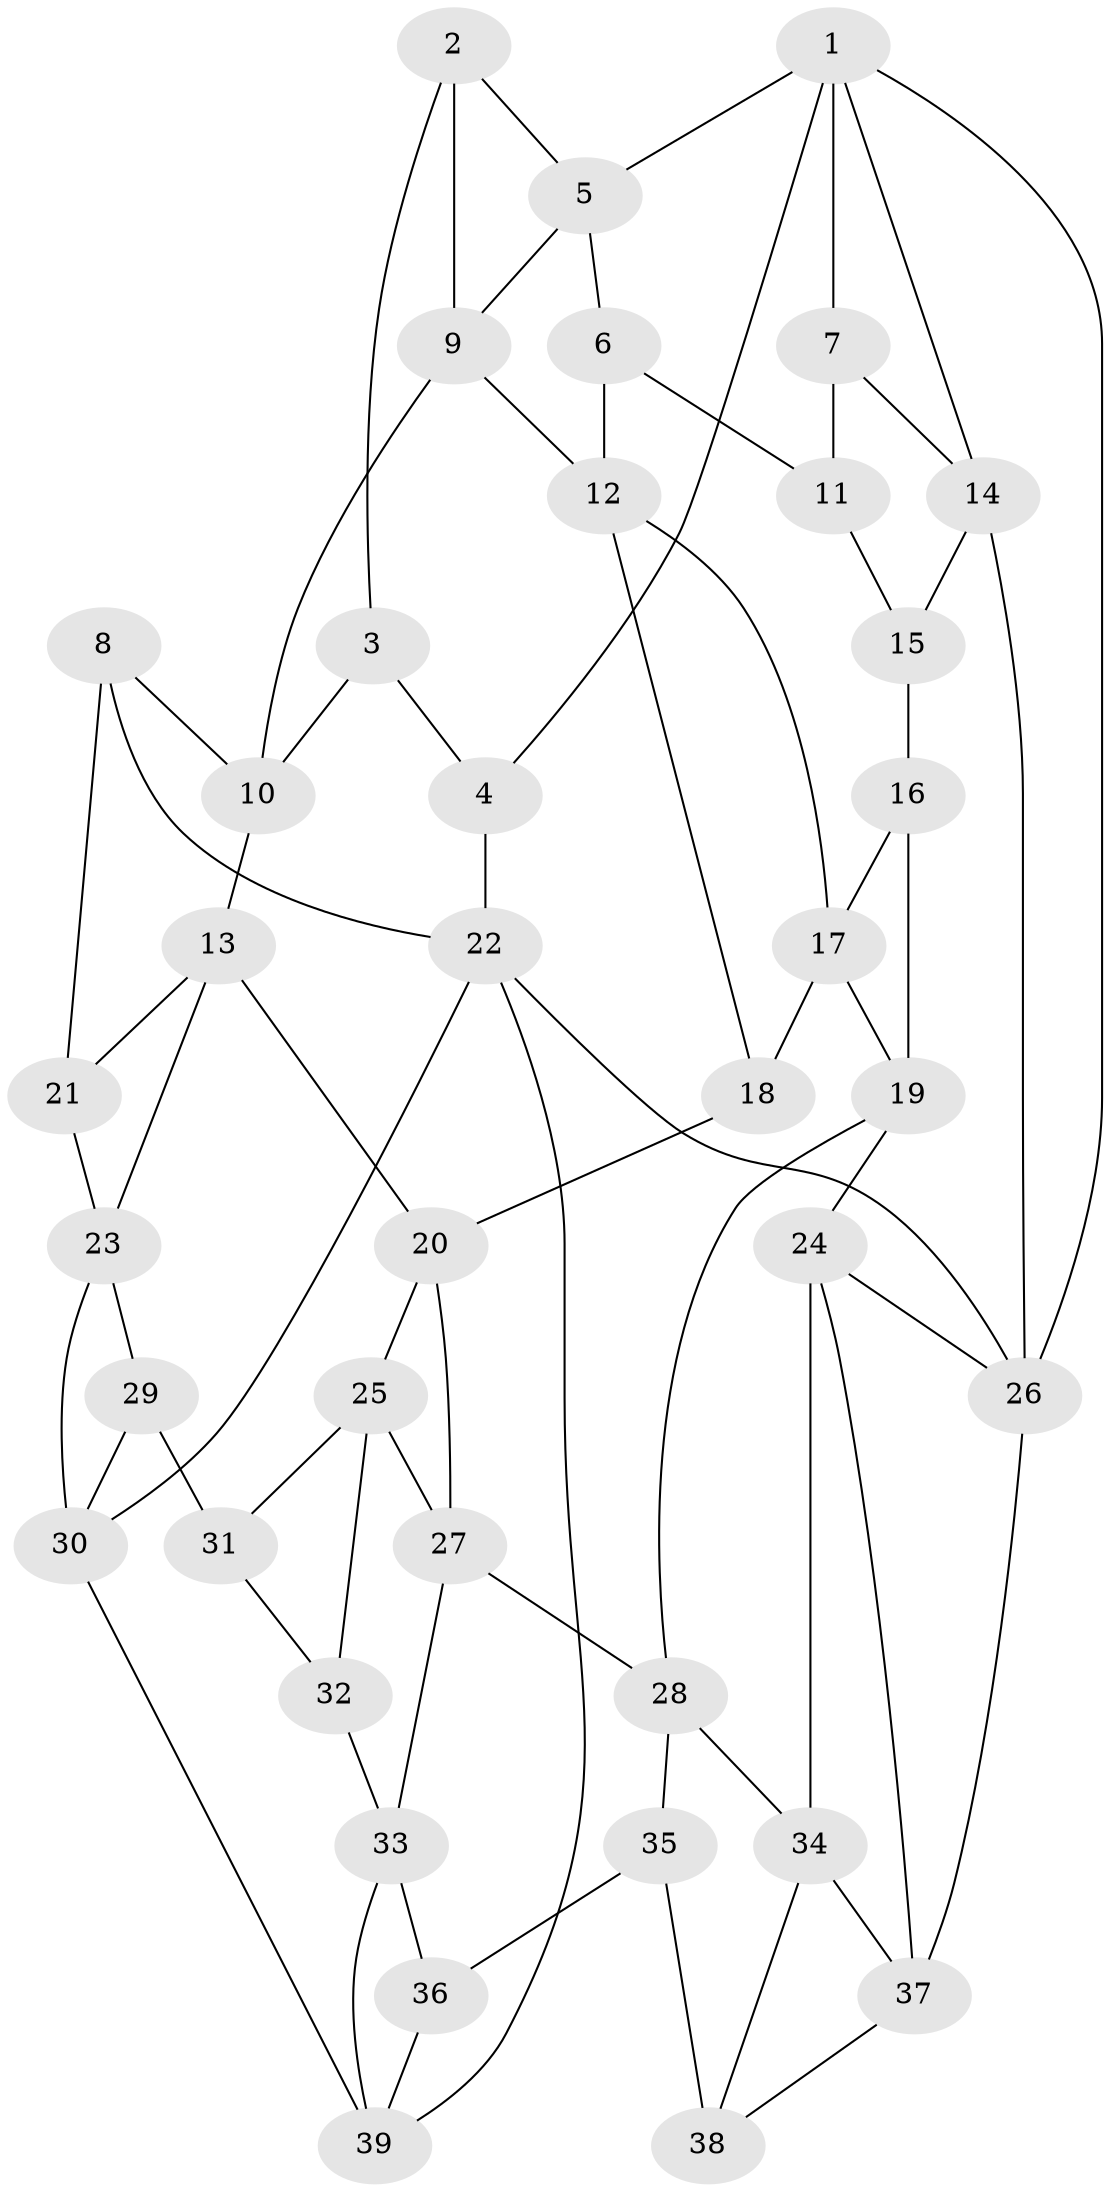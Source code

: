 // original degree distribution, {3: 0.0273972602739726, 4: 0.273972602739726, 6: 0.2328767123287671, 5: 0.4657534246575342}
// Generated by graph-tools (version 1.1) at 2025/03/03/09/25 03:03:12]
// undirected, 39 vertices, 71 edges
graph export_dot {
graph [start="1"]
  node [color=gray90,style=filled];
  1;
  2;
  3;
  4;
  5;
  6;
  7;
  8;
  9;
  10;
  11;
  12;
  13;
  14;
  15;
  16;
  17;
  18;
  19;
  20;
  21;
  22;
  23;
  24;
  25;
  26;
  27;
  28;
  29;
  30;
  31;
  32;
  33;
  34;
  35;
  36;
  37;
  38;
  39;
  1 -- 4 [weight=1.0];
  1 -- 5 [weight=1.0];
  1 -- 7 [weight=1.0];
  1 -- 14 [weight=1.0];
  1 -- 26 [weight=1.0];
  2 -- 3 [weight=1.0];
  2 -- 5 [weight=1.0];
  2 -- 9 [weight=1.0];
  3 -- 4 [weight=1.0];
  3 -- 10 [weight=1.0];
  4 -- 22 [weight=2.0];
  5 -- 6 [weight=1.0];
  5 -- 9 [weight=1.0];
  6 -- 11 [weight=1.0];
  6 -- 12 [weight=1.0];
  7 -- 11 [weight=2.0];
  7 -- 14 [weight=1.0];
  8 -- 10 [weight=1.0];
  8 -- 21 [weight=2.0];
  8 -- 22 [weight=1.0];
  9 -- 10 [weight=1.0];
  9 -- 12 [weight=1.0];
  10 -- 13 [weight=1.0];
  11 -- 15 [weight=1.0];
  12 -- 17 [weight=1.0];
  12 -- 18 [weight=1.0];
  13 -- 20 [weight=1.0];
  13 -- 21 [weight=1.0];
  13 -- 23 [weight=1.0];
  14 -- 15 [weight=1.0];
  14 -- 26 [weight=1.0];
  15 -- 16 [weight=2.0];
  16 -- 17 [weight=1.0];
  16 -- 19 [weight=1.0];
  17 -- 18 [weight=1.0];
  17 -- 19 [weight=1.0];
  18 -- 20 [weight=1.0];
  19 -- 24 [weight=1.0];
  19 -- 28 [weight=1.0];
  20 -- 25 [weight=1.0];
  20 -- 27 [weight=1.0];
  21 -- 23 [weight=1.0];
  22 -- 26 [weight=1.0];
  22 -- 30 [weight=1.0];
  22 -- 39 [weight=1.0];
  23 -- 29 [weight=1.0];
  23 -- 30 [weight=1.0];
  24 -- 26 [weight=1.0];
  24 -- 34 [weight=1.0];
  24 -- 37 [weight=1.0];
  25 -- 27 [weight=1.0];
  25 -- 31 [weight=1.0];
  25 -- 32 [weight=1.0];
  26 -- 37 [weight=1.0];
  27 -- 28 [weight=1.0];
  27 -- 33 [weight=1.0];
  28 -- 34 [weight=1.0];
  28 -- 35 [weight=1.0];
  29 -- 30 [weight=1.0];
  29 -- 31 [weight=2.0];
  30 -- 39 [weight=1.0];
  31 -- 32 [weight=1.0];
  32 -- 33 [weight=1.0];
  33 -- 36 [weight=1.0];
  33 -- 39 [weight=1.0];
  34 -- 37 [weight=1.0];
  34 -- 38 [weight=1.0];
  35 -- 36 [weight=1.0];
  35 -- 38 [weight=2.0];
  36 -- 39 [weight=1.0];
  37 -- 38 [weight=1.0];
}
